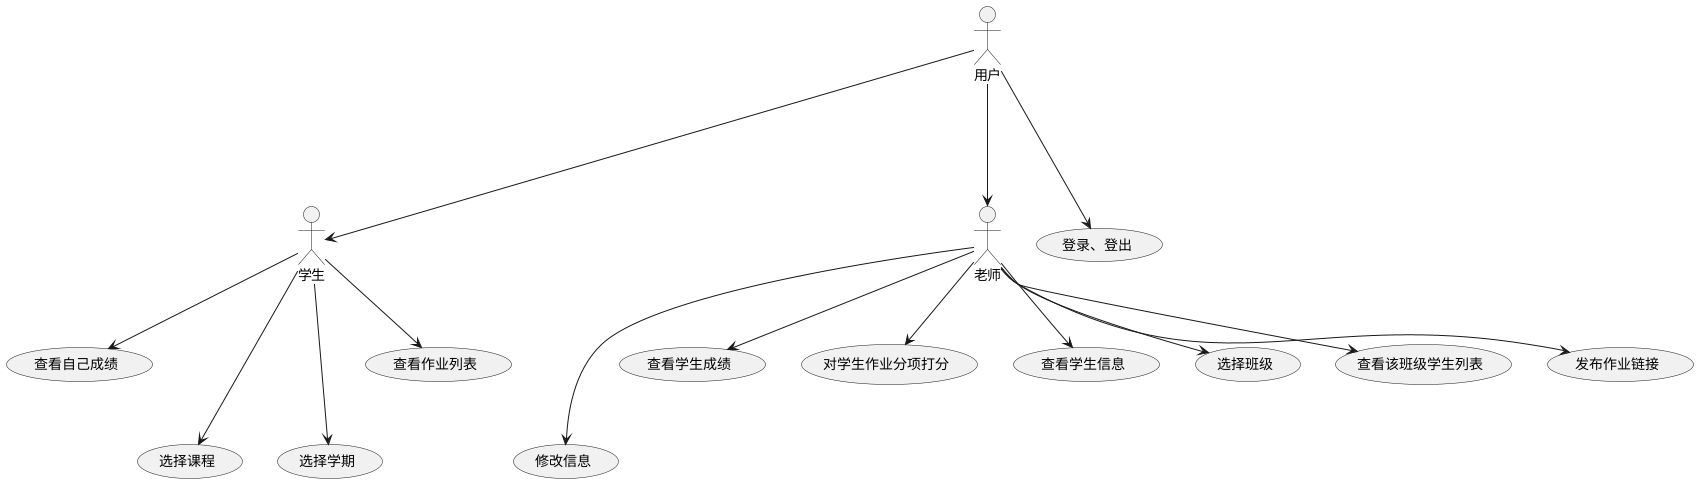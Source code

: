 
@startuml
:用户:--->:学生:
:用户:--->:老师:
:学生:-->(查看自己成绩)
:用户:--->(登录、登出)
:学生:--->(选择课程)
:学生:--->(选择学期)
:老师:--->(修改信息)
:学生:-->(查看作业列表)
:老师:-->(查看学生成绩)
:老师:-->(对学生作业分项打分)
:老师:-->(查看学生信息)
:老师:-->(选择班级)
:老师:-->(查看该班级学生列表)
:老师:-->(发布作业链接)
@enduml
